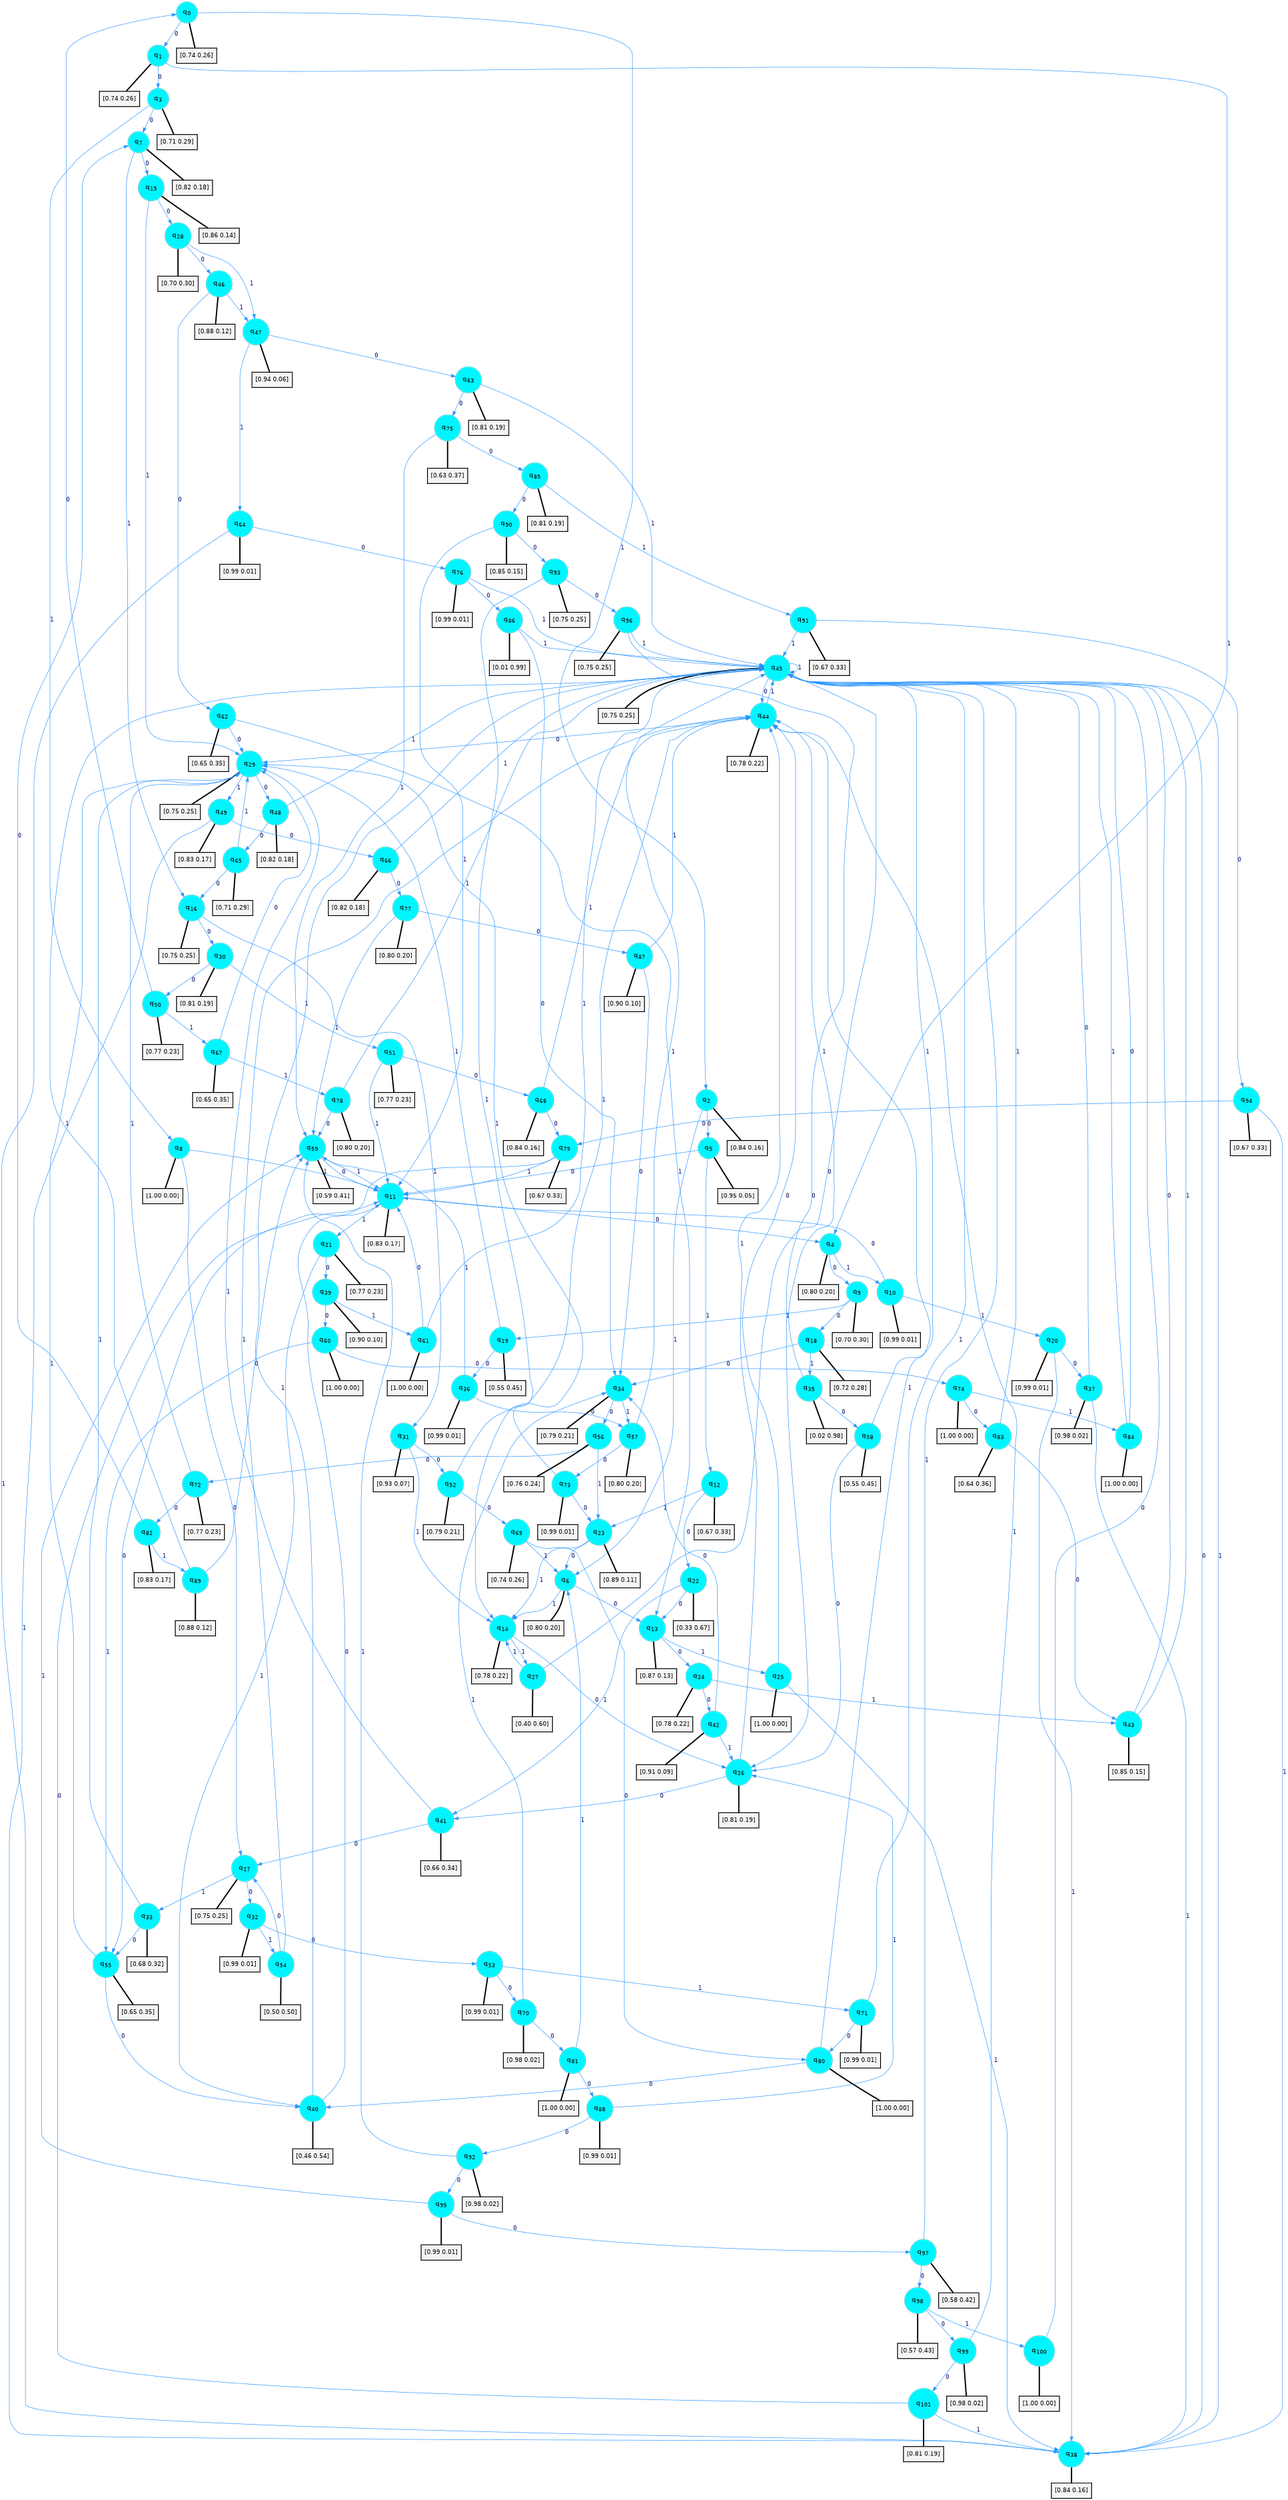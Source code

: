 digraph G {
graph [
bgcolor=transparent, dpi=300, rankdir=TD, size="40,25"];
node [
color=gray, fillcolor=turquoise1, fontcolor=black, fontname=Helvetica, fontsize=16, fontweight=bold, shape=circle, style=filled];
edge [
arrowsize=1, color=dodgerblue1, fontcolor=midnightblue, fontname=courier, fontweight=bold, penwidth=1, style=solid, weight=20];
0[label=<q<SUB>0</SUB>>];
1[label=<q<SUB>1</SUB>>];
2[label=<q<SUB>2</SUB>>];
3[label=<q<SUB>3</SUB>>];
4[label=<q<SUB>4</SUB>>];
5[label=<q<SUB>5</SUB>>];
6[label=<q<SUB>6</SUB>>];
7[label=<q<SUB>7</SUB>>];
8[label=<q<SUB>8</SUB>>];
9[label=<q<SUB>9</SUB>>];
10[label=<q<SUB>10</SUB>>];
11[label=<q<SUB>11</SUB>>];
12[label=<q<SUB>12</SUB>>];
13[label=<q<SUB>13</SUB>>];
14[label=<q<SUB>14</SUB>>];
15[label=<q<SUB>15</SUB>>];
16[label=<q<SUB>16</SUB>>];
17[label=<q<SUB>17</SUB>>];
18[label=<q<SUB>18</SUB>>];
19[label=<q<SUB>19</SUB>>];
20[label=<q<SUB>20</SUB>>];
21[label=<q<SUB>21</SUB>>];
22[label=<q<SUB>22</SUB>>];
23[label=<q<SUB>23</SUB>>];
24[label=<q<SUB>24</SUB>>];
25[label=<q<SUB>25</SUB>>];
26[label=<q<SUB>26</SUB>>];
27[label=<q<SUB>27</SUB>>];
28[label=<q<SUB>28</SUB>>];
29[label=<q<SUB>29</SUB>>];
30[label=<q<SUB>30</SUB>>];
31[label=<q<SUB>31</SUB>>];
32[label=<q<SUB>32</SUB>>];
33[label=<q<SUB>33</SUB>>];
34[label=<q<SUB>34</SUB>>];
35[label=<q<SUB>35</SUB>>];
36[label=<q<SUB>36</SUB>>];
37[label=<q<SUB>37</SUB>>];
38[label=<q<SUB>38</SUB>>];
39[label=<q<SUB>39</SUB>>];
40[label=<q<SUB>40</SUB>>];
41[label=<q<SUB>41</SUB>>];
42[label=<q<SUB>42</SUB>>];
43[label=<q<SUB>43</SUB>>];
44[label=<q<SUB>44</SUB>>];
45[label=<q<SUB>45</SUB>>];
46[label=<q<SUB>46</SUB>>];
47[label=<q<SUB>47</SUB>>];
48[label=<q<SUB>48</SUB>>];
49[label=<q<SUB>49</SUB>>];
50[label=<q<SUB>50</SUB>>];
51[label=<q<SUB>51</SUB>>];
52[label=<q<SUB>52</SUB>>];
53[label=<q<SUB>53</SUB>>];
54[label=<q<SUB>54</SUB>>];
55[label=<q<SUB>55</SUB>>];
56[label=<q<SUB>56</SUB>>];
57[label=<q<SUB>57</SUB>>];
58[label=<q<SUB>58</SUB>>];
59[label=<q<SUB>59</SUB>>];
60[label=<q<SUB>60</SUB>>];
61[label=<q<SUB>61</SUB>>];
62[label=<q<SUB>62</SUB>>];
63[label=<q<SUB>63</SUB>>];
64[label=<q<SUB>64</SUB>>];
65[label=<q<SUB>65</SUB>>];
66[label=<q<SUB>66</SUB>>];
67[label=<q<SUB>67</SUB>>];
68[label=<q<SUB>68</SUB>>];
69[label=<q<SUB>69</SUB>>];
70[label=<q<SUB>70</SUB>>];
71[label=<q<SUB>71</SUB>>];
72[label=<q<SUB>72</SUB>>];
73[label=<q<SUB>73</SUB>>];
74[label=<q<SUB>74</SUB>>];
75[label=<q<SUB>75</SUB>>];
76[label=<q<SUB>76</SUB>>];
77[label=<q<SUB>77</SUB>>];
78[label=<q<SUB>78</SUB>>];
79[label=<q<SUB>79</SUB>>];
80[label=<q<SUB>80</SUB>>];
81[label=<q<SUB>81</SUB>>];
82[label=<q<SUB>82</SUB>>];
83[label=<q<SUB>83</SUB>>];
84[label=<q<SUB>84</SUB>>];
85[label=<q<SUB>85</SUB>>];
86[label=<q<SUB>86</SUB>>];
87[label=<q<SUB>87</SUB>>];
88[label=<q<SUB>88</SUB>>];
89[label=<q<SUB>89</SUB>>];
90[label=<q<SUB>90</SUB>>];
91[label=<q<SUB>91</SUB>>];
92[label=<q<SUB>92</SUB>>];
93[label=<q<SUB>93</SUB>>];
94[label=<q<SUB>94</SUB>>];
95[label=<q<SUB>95</SUB>>];
96[label=<q<SUB>96</SUB>>];
97[label=<q<SUB>97</SUB>>];
98[label=<q<SUB>98</SUB>>];
99[label=<q<SUB>99</SUB>>];
100[label=<q<SUB>100</SUB>>];
101[label=<q<SUB>101</SUB>>];
102[label="[0.74 0.26]", shape=box,fontcolor=black, fontname=Helvetica, fontsize=14, penwidth=2, fillcolor=whitesmoke,color=black];
103[label="[0.74 0.26]", shape=box,fontcolor=black, fontname=Helvetica, fontsize=14, penwidth=2, fillcolor=whitesmoke,color=black];
104[label="[0.84 0.16]", shape=box,fontcolor=black, fontname=Helvetica, fontsize=14, penwidth=2, fillcolor=whitesmoke,color=black];
105[label="[0.71 0.29]", shape=box,fontcolor=black, fontname=Helvetica, fontsize=14, penwidth=2, fillcolor=whitesmoke,color=black];
106[label="[0.80 0.20]", shape=box,fontcolor=black, fontname=Helvetica, fontsize=14, penwidth=2, fillcolor=whitesmoke,color=black];
107[label="[0.95 0.05]", shape=box,fontcolor=black, fontname=Helvetica, fontsize=14, penwidth=2, fillcolor=whitesmoke,color=black];
108[label="[0.80 0.20]", shape=box,fontcolor=black, fontname=Helvetica, fontsize=14, penwidth=2, fillcolor=whitesmoke,color=black];
109[label="[0.82 0.18]", shape=box,fontcolor=black, fontname=Helvetica, fontsize=14, penwidth=2, fillcolor=whitesmoke,color=black];
110[label="[1.00 0.00]", shape=box,fontcolor=black, fontname=Helvetica, fontsize=14, penwidth=2, fillcolor=whitesmoke,color=black];
111[label="[0.70 0.30]", shape=box,fontcolor=black, fontname=Helvetica, fontsize=14, penwidth=2, fillcolor=whitesmoke,color=black];
112[label="[0.99 0.01]", shape=box,fontcolor=black, fontname=Helvetica, fontsize=14, penwidth=2, fillcolor=whitesmoke,color=black];
113[label="[0.83 0.17]", shape=box,fontcolor=black, fontname=Helvetica, fontsize=14, penwidth=2, fillcolor=whitesmoke,color=black];
114[label="[0.67 0.33]", shape=box,fontcolor=black, fontname=Helvetica, fontsize=14, penwidth=2, fillcolor=whitesmoke,color=black];
115[label="[0.87 0.13]", shape=box,fontcolor=black, fontname=Helvetica, fontsize=14, penwidth=2, fillcolor=whitesmoke,color=black];
116[label="[0.78 0.22]", shape=box,fontcolor=black, fontname=Helvetica, fontsize=14, penwidth=2, fillcolor=whitesmoke,color=black];
117[label="[0.86 0.14]", shape=box,fontcolor=black, fontname=Helvetica, fontsize=14, penwidth=2, fillcolor=whitesmoke,color=black];
118[label="[0.75 0.25]", shape=box,fontcolor=black, fontname=Helvetica, fontsize=14, penwidth=2, fillcolor=whitesmoke,color=black];
119[label="[0.75 0.25]", shape=box,fontcolor=black, fontname=Helvetica, fontsize=14, penwidth=2, fillcolor=whitesmoke,color=black];
120[label="[0.72 0.28]", shape=box,fontcolor=black, fontname=Helvetica, fontsize=14, penwidth=2, fillcolor=whitesmoke,color=black];
121[label="[0.55 0.45]", shape=box,fontcolor=black, fontname=Helvetica, fontsize=14, penwidth=2, fillcolor=whitesmoke,color=black];
122[label="[0.99 0.01]", shape=box,fontcolor=black, fontname=Helvetica, fontsize=14, penwidth=2, fillcolor=whitesmoke,color=black];
123[label="[0.77 0.23]", shape=box,fontcolor=black, fontname=Helvetica, fontsize=14, penwidth=2, fillcolor=whitesmoke,color=black];
124[label="[0.33 0.67]", shape=box,fontcolor=black, fontname=Helvetica, fontsize=14, penwidth=2, fillcolor=whitesmoke,color=black];
125[label="[0.89 0.11]", shape=box,fontcolor=black, fontname=Helvetica, fontsize=14, penwidth=2, fillcolor=whitesmoke,color=black];
126[label="[0.78 0.22]", shape=box,fontcolor=black, fontname=Helvetica, fontsize=14, penwidth=2, fillcolor=whitesmoke,color=black];
127[label="[1.00 0.00]", shape=box,fontcolor=black, fontname=Helvetica, fontsize=14, penwidth=2, fillcolor=whitesmoke,color=black];
128[label="[0.81 0.19]", shape=box,fontcolor=black, fontname=Helvetica, fontsize=14, penwidth=2, fillcolor=whitesmoke,color=black];
129[label="[0.40 0.60]", shape=box,fontcolor=black, fontname=Helvetica, fontsize=14, penwidth=2, fillcolor=whitesmoke,color=black];
130[label="[0.70 0.30]", shape=box,fontcolor=black, fontname=Helvetica, fontsize=14, penwidth=2, fillcolor=whitesmoke,color=black];
131[label="[0.75 0.25]", shape=box,fontcolor=black, fontname=Helvetica, fontsize=14, penwidth=2, fillcolor=whitesmoke,color=black];
132[label="[0.81 0.19]", shape=box,fontcolor=black, fontname=Helvetica, fontsize=14, penwidth=2, fillcolor=whitesmoke,color=black];
133[label="[0.93 0.07]", shape=box,fontcolor=black, fontname=Helvetica, fontsize=14, penwidth=2, fillcolor=whitesmoke,color=black];
134[label="[0.99 0.01]", shape=box,fontcolor=black, fontname=Helvetica, fontsize=14, penwidth=2, fillcolor=whitesmoke,color=black];
135[label="[0.68 0.32]", shape=box,fontcolor=black, fontname=Helvetica, fontsize=14, penwidth=2, fillcolor=whitesmoke,color=black];
136[label="[0.79 0.21]", shape=box,fontcolor=black, fontname=Helvetica, fontsize=14, penwidth=2, fillcolor=whitesmoke,color=black];
137[label="[0.02 0.98]", shape=box,fontcolor=black, fontname=Helvetica, fontsize=14, penwidth=2, fillcolor=whitesmoke,color=black];
138[label="[0.99 0.01]", shape=box,fontcolor=black, fontname=Helvetica, fontsize=14, penwidth=2, fillcolor=whitesmoke,color=black];
139[label="[0.98 0.02]", shape=box,fontcolor=black, fontname=Helvetica, fontsize=14, penwidth=2, fillcolor=whitesmoke,color=black];
140[label="[0.84 0.16]", shape=box,fontcolor=black, fontname=Helvetica, fontsize=14, penwidth=2, fillcolor=whitesmoke,color=black];
141[label="[0.90 0.10]", shape=box,fontcolor=black, fontname=Helvetica, fontsize=14, penwidth=2, fillcolor=whitesmoke,color=black];
142[label="[0.46 0.54]", shape=box,fontcolor=black, fontname=Helvetica, fontsize=14, penwidth=2, fillcolor=whitesmoke,color=black];
143[label="[0.66 0.34]", shape=box,fontcolor=black, fontname=Helvetica, fontsize=14, penwidth=2, fillcolor=whitesmoke,color=black];
144[label="[0.91 0.09]", shape=box,fontcolor=black, fontname=Helvetica, fontsize=14, penwidth=2, fillcolor=whitesmoke,color=black];
145[label="[0.85 0.15]", shape=box,fontcolor=black, fontname=Helvetica, fontsize=14, penwidth=2, fillcolor=whitesmoke,color=black];
146[label="[0.78 0.22]", shape=box,fontcolor=black, fontname=Helvetica, fontsize=14, penwidth=2, fillcolor=whitesmoke,color=black];
147[label="[0.75 0.25]", shape=box,fontcolor=black, fontname=Helvetica, fontsize=14, penwidth=2, fillcolor=whitesmoke,color=black];
148[label="[0.88 0.12]", shape=box,fontcolor=black, fontname=Helvetica, fontsize=14, penwidth=2, fillcolor=whitesmoke,color=black];
149[label="[0.94 0.06]", shape=box,fontcolor=black, fontname=Helvetica, fontsize=14, penwidth=2, fillcolor=whitesmoke,color=black];
150[label="[0.82 0.18]", shape=box,fontcolor=black, fontname=Helvetica, fontsize=14, penwidth=2, fillcolor=whitesmoke,color=black];
151[label="[0.83 0.17]", shape=box,fontcolor=black, fontname=Helvetica, fontsize=14, penwidth=2, fillcolor=whitesmoke,color=black];
152[label="[0.77 0.23]", shape=box,fontcolor=black, fontname=Helvetica, fontsize=14, penwidth=2, fillcolor=whitesmoke,color=black];
153[label="[0.77 0.23]", shape=box,fontcolor=black, fontname=Helvetica, fontsize=14, penwidth=2, fillcolor=whitesmoke,color=black];
154[label="[0.79 0.21]", shape=box,fontcolor=black, fontname=Helvetica, fontsize=14, penwidth=2, fillcolor=whitesmoke,color=black];
155[label="[0.99 0.01]", shape=box,fontcolor=black, fontname=Helvetica, fontsize=14, penwidth=2, fillcolor=whitesmoke,color=black];
156[label="[0.50 0.50]", shape=box,fontcolor=black, fontname=Helvetica, fontsize=14, penwidth=2, fillcolor=whitesmoke,color=black];
157[label="[0.65 0.35]", shape=box,fontcolor=black, fontname=Helvetica, fontsize=14, penwidth=2, fillcolor=whitesmoke,color=black];
158[label="[0.76 0.24]", shape=box,fontcolor=black, fontname=Helvetica, fontsize=14, penwidth=2, fillcolor=whitesmoke,color=black];
159[label="[0.80 0.20]", shape=box,fontcolor=black, fontname=Helvetica, fontsize=14, penwidth=2, fillcolor=whitesmoke,color=black];
160[label="[0.55 0.45]", shape=box,fontcolor=black, fontname=Helvetica, fontsize=14, penwidth=2, fillcolor=whitesmoke,color=black];
161[label="[0.59 0.41]", shape=box,fontcolor=black, fontname=Helvetica, fontsize=14, penwidth=2, fillcolor=whitesmoke,color=black];
162[label="[1.00 0.00]", shape=box,fontcolor=black, fontname=Helvetica, fontsize=14, penwidth=2, fillcolor=whitesmoke,color=black];
163[label="[1.00 0.00]", shape=box,fontcolor=black, fontname=Helvetica, fontsize=14, penwidth=2, fillcolor=whitesmoke,color=black];
164[label="[0.65 0.35]", shape=box,fontcolor=black, fontname=Helvetica, fontsize=14, penwidth=2, fillcolor=whitesmoke,color=black];
165[label="[0.81 0.19]", shape=box,fontcolor=black, fontname=Helvetica, fontsize=14, penwidth=2, fillcolor=whitesmoke,color=black];
166[label="[0.99 0.01]", shape=box,fontcolor=black, fontname=Helvetica, fontsize=14, penwidth=2, fillcolor=whitesmoke,color=black];
167[label="[0.71 0.29]", shape=box,fontcolor=black, fontname=Helvetica, fontsize=14, penwidth=2, fillcolor=whitesmoke,color=black];
168[label="[0.82 0.18]", shape=box,fontcolor=black, fontname=Helvetica, fontsize=14, penwidth=2, fillcolor=whitesmoke,color=black];
169[label="[0.65 0.35]", shape=box,fontcolor=black, fontname=Helvetica, fontsize=14, penwidth=2, fillcolor=whitesmoke,color=black];
170[label="[0.84 0.16]", shape=box,fontcolor=black, fontname=Helvetica, fontsize=14, penwidth=2, fillcolor=whitesmoke,color=black];
171[label="[0.74 0.26]", shape=box,fontcolor=black, fontname=Helvetica, fontsize=14, penwidth=2, fillcolor=whitesmoke,color=black];
172[label="[0.98 0.02]", shape=box,fontcolor=black, fontname=Helvetica, fontsize=14, penwidth=2, fillcolor=whitesmoke,color=black];
173[label="[0.99 0.01]", shape=box,fontcolor=black, fontname=Helvetica, fontsize=14, penwidth=2, fillcolor=whitesmoke,color=black];
174[label="[0.77 0.23]", shape=box,fontcolor=black, fontname=Helvetica, fontsize=14, penwidth=2, fillcolor=whitesmoke,color=black];
175[label="[0.99 0.01]", shape=box,fontcolor=black, fontname=Helvetica, fontsize=14, penwidth=2, fillcolor=whitesmoke,color=black];
176[label="[1.00 0.00]", shape=box,fontcolor=black, fontname=Helvetica, fontsize=14, penwidth=2, fillcolor=whitesmoke,color=black];
177[label="[0.63 0.37]", shape=box,fontcolor=black, fontname=Helvetica, fontsize=14, penwidth=2, fillcolor=whitesmoke,color=black];
178[label="[0.99 0.01]", shape=box,fontcolor=black, fontname=Helvetica, fontsize=14, penwidth=2, fillcolor=whitesmoke,color=black];
179[label="[0.80 0.20]", shape=box,fontcolor=black, fontname=Helvetica, fontsize=14, penwidth=2, fillcolor=whitesmoke,color=black];
180[label="[0.80 0.20]", shape=box,fontcolor=black, fontname=Helvetica, fontsize=14, penwidth=2, fillcolor=whitesmoke,color=black];
181[label="[0.67 0.33]", shape=box,fontcolor=black, fontname=Helvetica, fontsize=14, penwidth=2, fillcolor=whitesmoke,color=black];
182[label="[1.00 0.00]", shape=box,fontcolor=black, fontname=Helvetica, fontsize=14, penwidth=2, fillcolor=whitesmoke,color=black];
183[label="[1.00 0.00]", shape=box,fontcolor=black, fontname=Helvetica, fontsize=14, penwidth=2, fillcolor=whitesmoke,color=black];
184[label="[0.83 0.17]", shape=box,fontcolor=black, fontname=Helvetica, fontsize=14, penwidth=2, fillcolor=whitesmoke,color=black];
185[label="[0.64 0.36]", shape=box,fontcolor=black, fontname=Helvetica, fontsize=14, penwidth=2, fillcolor=whitesmoke,color=black];
186[label="[1.00 0.00]", shape=box,fontcolor=black, fontname=Helvetica, fontsize=14, penwidth=2, fillcolor=whitesmoke,color=black];
187[label="[0.81 0.19]", shape=box,fontcolor=black, fontname=Helvetica, fontsize=14, penwidth=2, fillcolor=whitesmoke,color=black];
188[label="[0.01 0.99]", shape=box,fontcolor=black, fontname=Helvetica, fontsize=14, penwidth=2, fillcolor=whitesmoke,color=black];
189[label="[0.90 0.10]", shape=box,fontcolor=black, fontname=Helvetica, fontsize=14, penwidth=2, fillcolor=whitesmoke,color=black];
190[label="[0.99 0.01]", shape=box,fontcolor=black, fontname=Helvetica, fontsize=14, penwidth=2, fillcolor=whitesmoke,color=black];
191[label="[0.88 0.12]", shape=box,fontcolor=black, fontname=Helvetica, fontsize=14, penwidth=2, fillcolor=whitesmoke,color=black];
192[label="[0.85 0.15]", shape=box,fontcolor=black, fontname=Helvetica, fontsize=14, penwidth=2, fillcolor=whitesmoke,color=black];
193[label="[0.67 0.33]", shape=box,fontcolor=black, fontname=Helvetica, fontsize=14, penwidth=2, fillcolor=whitesmoke,color=black];
194[label="[0.98 0.02]", shape=box,fontcolor=black, fontname=Helvetica, fontsize=14, penwidth=2, fillcolor=whitesmoke,color=black];
195[label="[0.75 0.25]", shape=box,fontcolor=black, fontname=Helvetica, fontsize=14, penwidth=2, fillcolor=whitesmoke,color=black];
196[label="[0.67 0.33]", shape=box,fontcolor=black, fontname=Helvetica, fontsize=14, penwidth=2, fillcolor=whitesmoke,color=black];
197[label="[0.99 0.01]", shape=box,fontcolor=black, fontname=Helvetica, fontsize=14, penwidth=2, fillcolor=whitesmoke,color=black];
198[label="[0.75 0.25]", shape=box,fontcolor=black, fontname=Helvetica, fontsize=14, penwidth=2, fillcolor=whitesmoke,color=black];
199[label="[0.58 0.42]", shape=box,fontcolor=black, fontname=Helvetica, fontsize=14, penwidth=2, fillcolor=whitesmoke,color=black];
200[label="[0.57 0.43]", shape=box,fontcolor=black, fontname=Helvetica, fontsize=14, penwidth=2, fillcolor=whitesmoke,color=black];
201[label="[0.98 0.02]", shape=box,fontcolor=black, fontname=Helvetica, fontsize=14, penwidth=2, fillcolor=whitesmoke,color=black];
202[label="[1.00 0.00]", shape=box,fontcolor=black, fontname=Helvetica, fontsize=14, penwidth=2, fillcolor=whitesmoke,color=black];
203[label="[0.81 0.19]", shape=box,fontcolor=black, fontname=Helvetica, fontsize=14, penwidth=2, fillcolor=whitesmoke,color=black];
0->1 [label=0];
0->2 [label=1];
0->102 [arrowhead=none, penwidth=3,color=black];
1->3 [label=0];
1->4 [label=1];
1->103 [arrowhead=none, penwidth=3,color=black];
2->5 [label=0];
2->6 [label=1];
2->104 [arrowhead=none, penwidth=3,color=black];
3->7 [label=0];
3->8 [label=1];
3->105 [arrowhead=none, penwidth=3,color=black];
4->9 [label=0];
4->10 [label=1];
4->106 [arrowhead=none, penwidth=3,color=black];
5->11 [label=0];
5->12 [label=1];
5->107 [arrowhead=none, penwidth=3,color=black];
6->13 [label=0];
6->14 [label=1];
6->108 [arrowhead=none, penwidth=3,color=black];
7->15 [label=0];
7->16 [label=1];
7->109 [arrowhead=none, penwidth=3,color=black];
8->17 [label=0];
8->11 [label=1];
8->110 [arrowhead=none, penwidth=3,color=black];
9->18 [label=0];
9->19 [label=1];
9->111 [arrowhead=none, penwidth=3,color=black];
10->11 [label=0];
10->20 [label=1];
10->112 [arrowhead=none, penwidth=3,color=black];
11->4 [label=0];
11->21 [label=1];
11->113 [arrowhead=none, penwidth=3,color=black];
12->22 [label=0];
12->23 [label=1];
12->114 [arrowhead=none, penwidth=3,color=black];
13->24 [label=0];
13->25 [label=1];
13->115 [arrowhead=none, penwidth=3,color=black];
14->26 [label=0];
14->27 [label=1];
14->116 [arrowhead=none, penwidth=3,color=black];
15->28 [label=0];
15->29 [label=1];
15->117 [arrowhead=none, penwidth=3,color=black];
16->30 [label=0];
16->31 [label=1];
16->118 [arrowhead=none, penwidth=3,color=black];
17->32 [label=0];
17->33 [label=1];
17->119 [arrowhead=none, penwidth=3,color=black];
18->34 [label=0];
18->35 [label=1];
18->120 [arrowhead=none, penwidth=3,color=black];
19->36 [label=0];
19->29 [label=1];
19->121 [arrowhead=none, penwidth=3,color=black];
20->37 [label=0];
20->38 [label=1];
20->122 [arrowhead=none, penwidth=3,color=black];
21->39 [label=0];
21->40 [label=1];
21->123 [arrowhead=none, penwidth=3,color=black];
22->13 [label=0];
22->41 [label=1];
22->124 [arrowhead=none, penwidth=3,color=black];
23->6 [label=0];
23->14 [label=1];
23->125 [arrowhead=none, penwidth=3,color=black];
24->42 [label=0];
24->43 [label=1];
24->126 [arrowhead=none, penwidth=3,color=black];
25->44 [label=0];
25->38 [label=1];
25->127 [arrowhead=none, penwidth=3,color=black];
26->41 [label=0];
26->44 [label=1];
26->128 [arrowhead=none, penwidth=3,color=black];
27->45 [label=0];
27->14 [label=1];
27->129 [arrowhead=none, penwidth=3,color=black];
28->46 [label=0];
28->47 [label=1];
28->130 [arrowhead=none, penwidth=3,color=black];
29->48 [label=0];
29->49 [label=1];
29->131 [arrowhead=none, penwidth=3,color=black];
30->50 [label=0];
30->51 [label=1];
30->132 [arrowhead=none, penwidth=3,color=black];
31->52 [label=0];
31->14 [label=1];
31->133 [arrowhead=none, penwidth=3,color=black];
32->53 [label=0];
32->54 [label=1];
32->134 [arrowhead=none, penwidth=3,color=black];
33->55 [label=0];
33->29 [label=1];
33->135 [arrowhead=none, penwidth=3,color=black];
34->56 [label=0];
34->57 [label=1];
34->136 [arrowhead=none, penwidth=3,color=black];
35->58 [label=0];
35->44 [label=1];
35->137 [arrowhead=none, penwidth=3,color=black];
36->57 [label=0];
36->59 [label=1];
36->138 [arrowhead=none, penwidth=3,color=black];
37->45 [label=0];
37->38 [label=1];
37->139 [arrowhead=none, penwidth=3,color=black];
38->45 [label=0];
38->45 [label=1];
38->140 [arrowhead=none, penwidth=3,color=black];
39->60 [label=0];
39->61 [label=1];
39->141 [arrowhead=none, penwidth=3,color=black];
40->11 [label=0];
40->45 [label=1];
40->142 [arrowhead=none, penwidth=3,color=black];
41->17 [label=0];
41->29 [label=1];
41->143 [arrowhead=none, penwidth=3,color=black];
42->34 [label=0];
42->26 [label=1];
42->144 [arrowhead=none, penwidth=3,color=black];
43->45 [label=0];
43->45 [label=1];
43->145 [arrowhead=none, penwidth=3,color=black];
44->29 [label=0];
44->45 [label=1];
44->146 [arrowhead=none, penwidth=3,color=black];
45->44 [label=0];
45->45 [label=1];
45->147 [arrowhead=none, penwidth=3,color=black];
46->62 [label=0];
46->47 [label=1];
46->148 [arrowhead=none, penwidth=3,color=black];
47->63 [label=0];
47->64 [label=1];
47->149 [arrowhead=none, penwidth=3,color=black];
48->65 [label=0];
48->45 [label=1];
48->150 [arrowhead=none, penwidth=3,color=black];
49->66 [label=0];
49->38 [label=1];
49->151 [arrowhead=none, penwidth=3,color=black];
50->0 [label=0];
50->67 [label=1];
50->152 [arrowhead=none, penwidth=3,color=black];
51->68 [label=0];
51->11 [label=1];
51->153 [arrowhead=none, penwidth=3,color=black];
52->69 [label=0];
52->44 [label=1];
52->154 [arrowhead=none, penwidth=3,color=black];
53->70 [label=0];
53->71 [label=1];
53->155 [arrowhead=none, penwidth=3,color=black];
54->17 [label=0];
54->44 [label=1];
54->156 [arrowhead=none, penwidth=3,color=black];
55->40 [label=0];
55->29 [label=1];
55->157 [arrowhead=none, penwidth=3,color=black];
56->72 [label=0];
56->23 [label=1];
56->158 [arrowhead=none, penwidth=3,color=black];
57->73 [label=0];
57->45 [label=1];
57->159 [arrowhead=none, penwidth=3,color=black];
58->26 [label=0];
58->45 [label=1];
58->160 [arrowhead=none, penwidth=3,color=black];
59->11 [label=0];
59->11 [label=1];
59->161 [arrowhead=none, penwidth=3,color=black];
60->74 [label=0];
60->55 [label=1];
60->162 [arrowhead=none, penwidth=3,color=black];
61->11 [label=0];
61->45 [label=1];
61->163 [arrowhead=none, penwidth=3,color=black];
62->29 [label=0];
62->13 [label=1];
62->164 [arrowhead=none, penwidth=3,color=black];
63->75 [label=0];
63->45 [label=1];
63->165 [arrowhead=none, penwidth=3,color=black];
64->76 [label=0];
64->38 [label=1];
64->166 [arrowhead=none, penwidth=3,color=black];
65->16 [label=0];
65->29 [label=1];
65->167 [arrowhead=none, penwidth=3,color=black];
66->77 [label=0];
66->45 [label=1];
66->168 [arrowhead=none, penwidth=3,color=black];
67->29 [label=0];
67->78 [label=1];
67->169 [arrowhead=none, penwidth=3,color=black];
68->79 [label=0];
68->44 [label=1];
68->170 [arrowhead=none, penwidth=3,color=black];
69->80 [label=0];
69->6 [label=1];
69->171 [arrowhead=none, penwidth=3,color=black];
70->81 [label=0];
70->34 [label=1];
70->172 [arrowhead=none, penwidth=3,color=black];
71->80 [label=0];
71->45 [label=1];
71->173 [arrowhead=none, penwidth=3,color=black];
72->82 [label=0];
72->29 [label=1];
72->174 [arrowhead=none, penwidth=3,color=black];
73->23 [label=0];
73->29 [label=1];
73->175 [arrowhead=none, penwidth=3,color=black];
74->83 [label=0];
74->84 [label=1];
74->176 [arrowhead=none, penwidth=3,color=black];
75->85 [label=0];
75->59 [label=1];
75->177 [arrowhead=none, penwidth=3,color=black];
76->86 [label=0];
76->45 [label=1];
76->178 [arrowhead=none, penwidth=3,color=black];
77->87 [label=0];
77->59 [label=1];
77->179 [arrowhead=none, penwidth=3,color=black];
78->59 [label=0];
78->45 [label=1];
78->180 [arrowhead=none, penwidth=3,color=black];
79->55 [label=0];
79->11 [label=1];
79->181 [arrowhead=none, penwidth=3,color=black];
80->40 [label=0];
80->44 [label=1];
80->182 [arrowhead=none, penwidth=3,color=black];
81->88 [label=0];
81->6 [label=1];
81->183 [arrowhead=none, penwidth=3,color=black];
82->7 [label=0];
82->89 [label=1];
82->184 [arrowhead=none, penwidth=3,color=black];
83->43 [label=0];
83->45 [label=1];
83->185 [arrowhead=none, penwidth=3,color=black];
84->45 [label=0];
84->45 [label=1];
84->186 [arrowhead=none, penwidth=3,color=black];
85->90 [label=0];
85->91 [label=1];
85->187 [arrowhead=none, penwidth=3,color=black];
86->34 [label=0];
86->45 [label=1];
86->188 [arrowhead=none, penwidth=3,color=black];
87->34 [label=0];
87->44 [label=1];
87->189 [arrowhead=none, penwidth=3,color=black];
88->92 [label=0];
88->26 [label=1];
88->190 [arrowhead=none, penwidth=3,color=black];
89->59 [label=0];
89->45 [label=1];
89->191 [arrowhead=none, penwidth=3,color=black];
90->93 [label=0];
90->11 [label=1];
90->192 [arrowhead=none, penwidth=3,color=black];
91->94 [label=0];
91->45 [label=1];
91->193 [arrowhead=none, penwidth=3,color=black];
92->95 [label=0];
92->59 [label=1];
92->194 [arrowhead=none, penwidth=3,color=black];
93->96 [label=0];
93->14 [label=1];
93->195 [arrowhead=none, penwidth=3,color=black];
94->79 [label=0];
94->38 [label=1];
94->196 [arrowhead=none, penwidth=3,color=black];
95->97 [label=0];
95->59 [label=1];
95->197 [arrowhead=none, penwidth=3,color=black];
96->26 [label=0];
96->45 [label=1];
96->198 [arrowhead=none, penwidth=3,color=black];
97->98 [label=0];
97->45 [label=1];
97->199 [arrowhead=none, penwidth=3,color=black];
98->99 [label=0];
98->100 [label=1];
98->200 [arrowhead=none, penwidth=3,color=black];
99->101 [label=0];
99->44 [label=1];
99->201 [arrowhead=none, penwidth=3,color=black];
100->45 [label=0];
100->202 [arrowhead=none, penwidth=3,color=black];
101->11 [label=0];
101->38 [label=1];
101->203 [arrowhead=none, penwidth=3,color=black];
}
